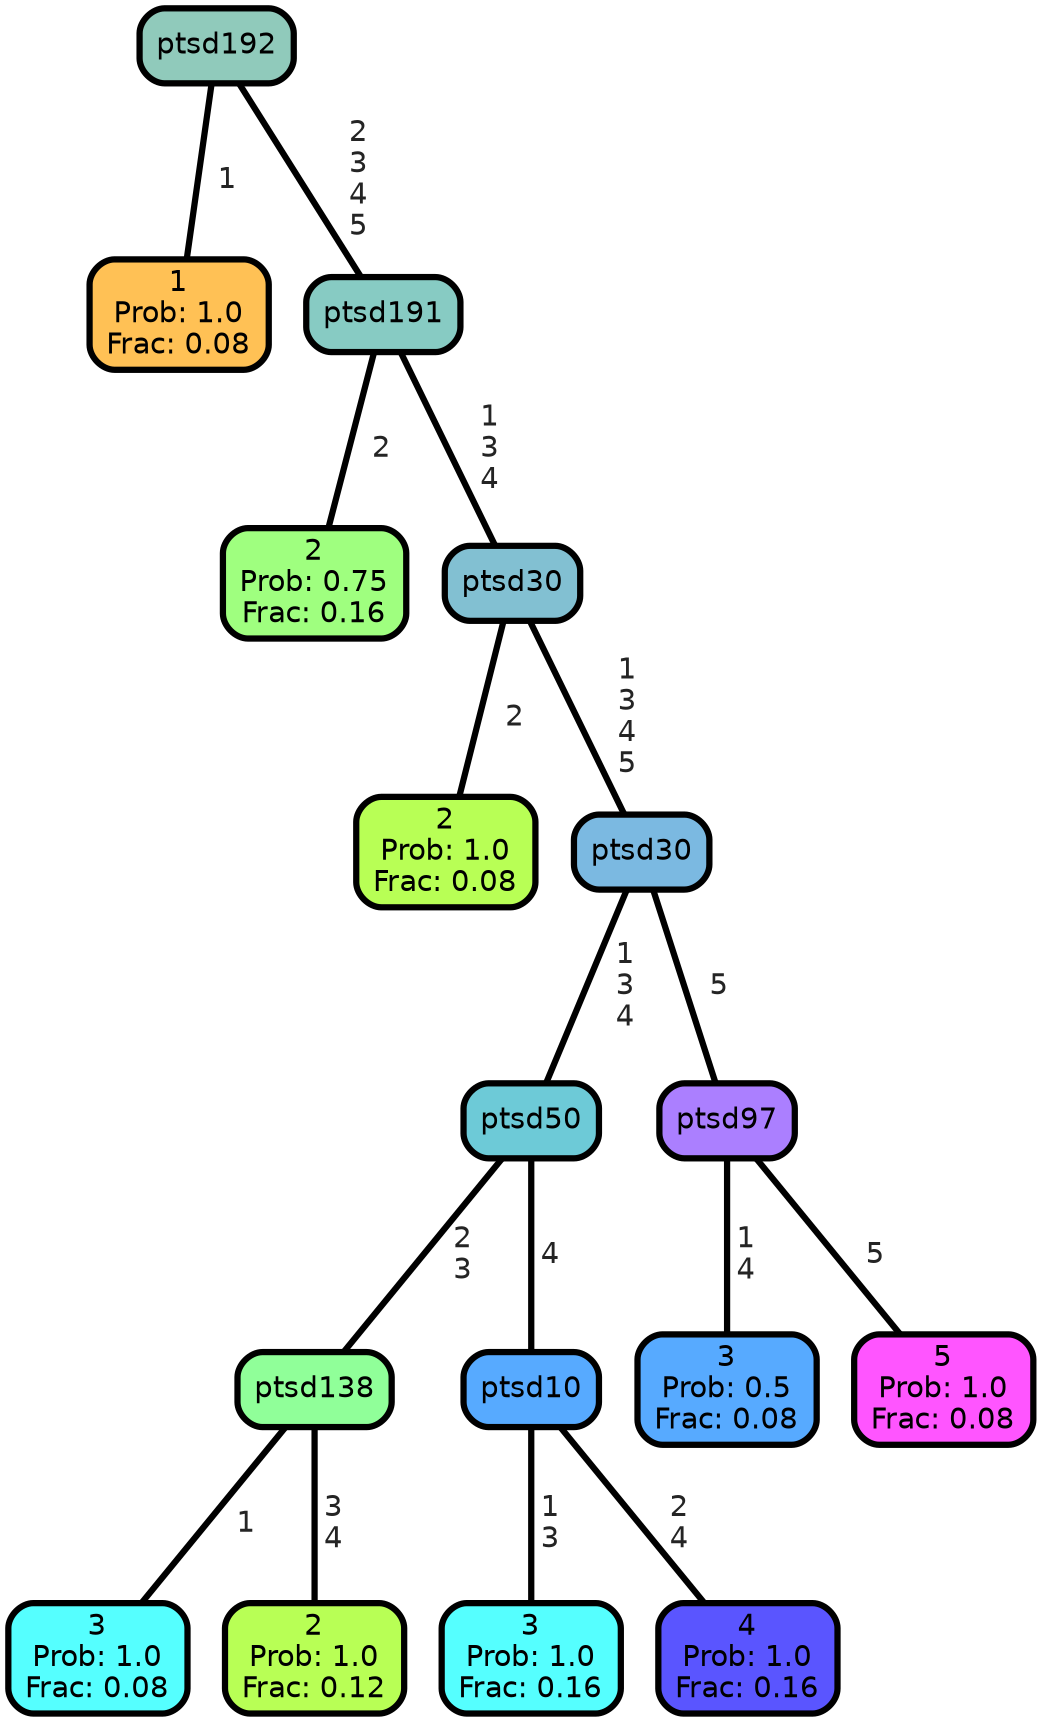 graph Tree {
node [shape=box, style="filled, rounded",color="black",penwidth="3",fontcolor="black",                 fontname=helvetica] ;
graph [ranksep="0 equally", splines=straight,                 bgcolor=transparent, dpi=200] ;
edge [fontname=helvetica, fontweight=bold,fontcolor=grey14,color=black] ;
0 [label="1
Prob: 1.0
Frac: 0.08", fillcolor="#ffc155"] ;
1 [label="ptsd192", fillcolor="#90cabb"] ;
2 [label="2
Prob: 0.75
Frac: 0.16", fillcolor="#9fff7f"] ;
3 [label="ptsd191", fillcolor="#87cbc3"] ;
4 [label="2
Prob: 1.0
Frac: 0.08", fillcolor="#b8ff55"] ;
5 [label="ptsd30", fillcolor="#82c0d2"] ;
6 [label="3
Prob: 1.0
Frac: 0.08", fillcolor="#55ffff"] ;
7 [label="ptsd138", fillcolor="#90ff99"] ;
8 [label="2
Prob: 1.0
Frac: 0.12", fillcolor="#b8ff55"] ;
9 [label="ptsd50", fillcolor="#6dcad7"] ;
10 [label="3
Prob: 1.0
Frac: 0.16", fillcolor="#55ffff"] ;
11 [label="ptsd10", fillcolor="#57aaff"] ;
12 [label="4
Prob: 1.0
Frac: 0.16", fillcolor="#5a55ff"] ;
13 [label="ptsd30", fillcolor="#7bb9e1"] ;
14 [label="3
Prob: 0.5
Frac: 0.08", fillcolor="#57aaff"] ;
15 [label="ptsd97", fillcolor="#ab7fff"] ;
16 [label="5
Prob: 1.0
Frac: 0.08", fillcolor="#ff55ff"] ;
1 -- 0 [label=" 1",penwidth=3] ;
1 -- 3 [label=" 2\n 3\n 4\n 5",penwidth=3] ;
3 -- 2 [label=" 2",penwidth=3] ;
3 -- 5 [label=" 1\n 3\n 4",penwidth=3] ;
5 -- 4 [label=" 2",penwidth=3] ;
5 -- 13 [label=" 1\n 3\n 4\n 5",penwidth=3] ;
7 -- 6 [label=" 1",penwidth=3] ;
7 -- 8 [label=" 3\n 4",penwidth=3] ;
9 -- 7 [label=" 2\n 3",penwidth=3] ;
9 -- 11 [label=" 4",penwidth=3] ;
11 -- 10 [label=" 1\n 3",penwidth=3] ;
11 -- 12 [label=" 2\n 4",penwidth=3] ;
13 -- 9 [label=" 1\n 3\n 4",penwidth=3] ;
13 -- 15 [label=" 5",penwidth=3] ;
15 -- 14 [label=" 1\n 4",penwidth=3] ;
15 -- 16 [label=" 5",penwidth=3] ;
{rank = same;}}